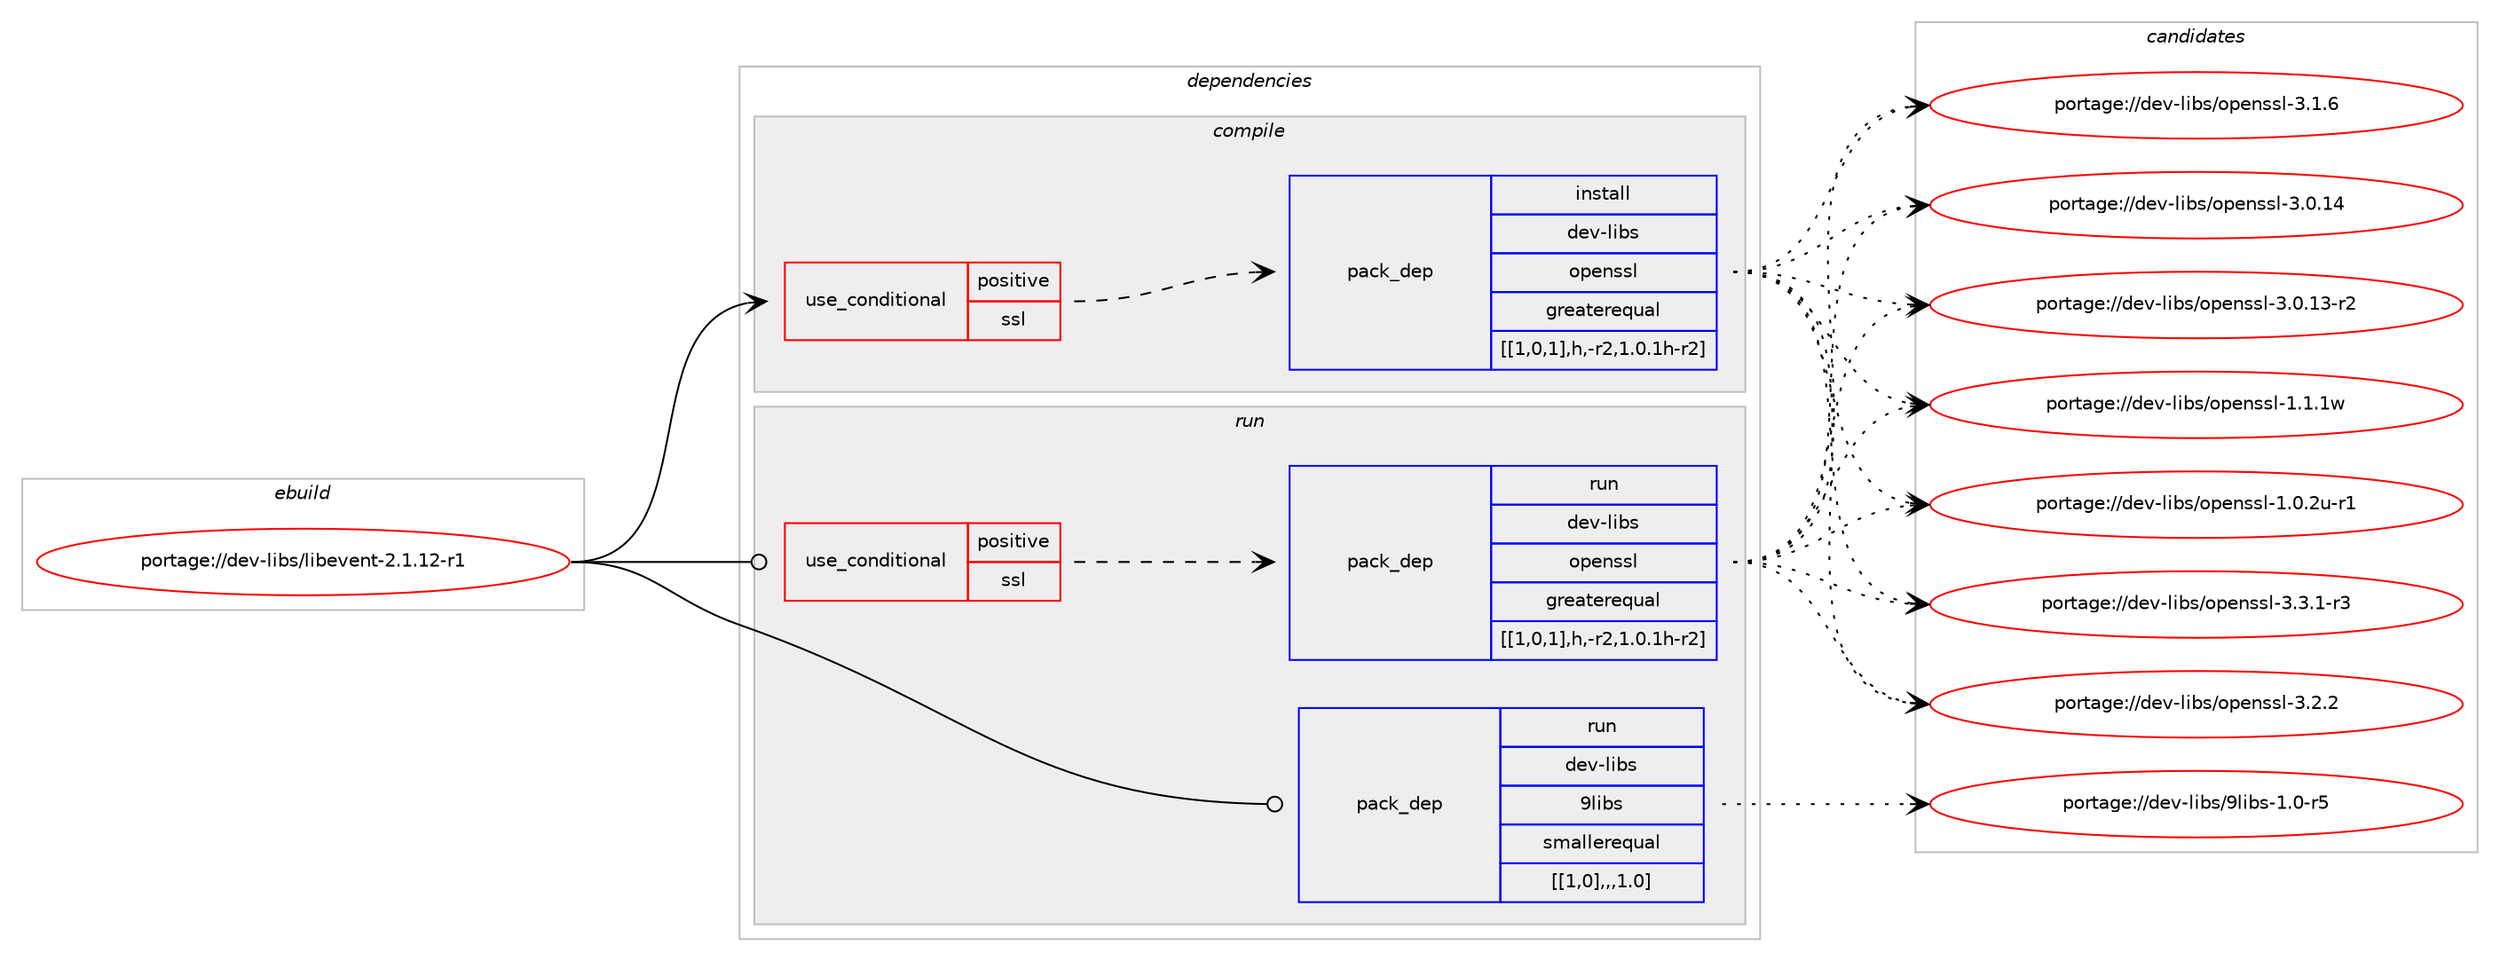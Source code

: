 digraph prolog {

# *************
# Graph options
# *************

newrank=true;
concentrate=true;
compound=true;
graph [rankdir=LR,fontname=Helvetica,fontsize=10,ranksep=1.5];#, ranksep=2.5, nodesep=0.2];
edge  [arrowhead=vee];
node  [fontname=Helvetica,fontsize=10];

# **********
# The ebuild
# **********

subgraph cluster_leftcol {
color=gray;
label=<<i>ebuild</i>>;
id [label="portage://dev-libs/libevent-2.1.12-r1", color=red, width=4, href="../dev-libs/libevent-2.1.12-r1.svg"];
}

# ****************
# The dependencies
# ****************

subgraph cluster_midcol {
color=gray;
label=<<i>dependencies</i>>;
subgraph cluster_compile {
fillcolor="#eeeeee";
style=filled;
label=<<i>compile</i>>;
subgraph cond27154 {
dependency110579 [label=<<TABLE BORDER="0" CELLBORDER="1" CELLSPACING="0" CELLPADDING="4"><TR><TD ROWSPAN="3" CELLPADDING="10">use_conditional</TD></TR><TR><TD>positive</TD></TR><TR><TD>ssl</TD></TR></TABLE>>, shape=none, color=red];
subgraph pack82262 {
dependency110580 [label=<<TABLE BORDER="0" CELLBORDER="1" CELLSPACING="0" CELLPADDING="4" WIDTH="220"><TR><TD ROWSPAN="6" CELLPADDING="30">pack_dep</TD></TR><TR><TD WIDTH="110">install</TD></TR><TR><TD>dev-libs</TD></TR><TR><TD>openssl</TD></TR><TR><TD>greaterequal</TD></TR><TR><TD>[[1,0,1],h,-r2,1.0.1h-r2]</TD></TR></TABLE>>, shape=none, color=blue];
}
dependency110579:e -> dependency110580:w [weight=20,style="dashed",arrowhead="vee"];
}
id:e -> dependency110579:w [weight=20,style="solid",arrowhead="vee"];
}
subgraph cluster_compileandrun {
fillcolor="#eeeeee";
style=filled;
label=<<i>compile and run</i>>;
}
subgraph cluster_run {
fillcolor="#eeeeee";
style=filled;
label=<<i>run</i>>;
subgraph cond27155 {
dependency110581 [label=<<TABLE BORDER="0" CELLBORDER="1" CELLSPACING="0" CELLPADDING="4"><TR><TD ROWSPAN="3" CELLPADDING="10">use_conditional</TD></TR><TR><TD>positive</TD></TR><TR><TD>ssl</TD></TR></TABLE>>, shape=none, color=red];
subgraph pack82263 {
dependency110582 [label=<<TABLE BORDER="0" CELLBORDER="1" CELLSPACING="0" CELLPADDING="4" WIDTH="220"><TR><TD ROWSPAN="6" CELLPADDING="30">pack_dep</TD></TR><TR><TD WIDTH="110">run</TD></TR><TR><TD>dev-libs</TD></TR><TR><TD>openssl</TD></TR><TR><TD>greaterequal</TD></TR><TR><TD>[[1,0,1],h,-r2,1.0.1h-r2]</TD></TR></TABLE>>, shape=none, color=blue];
}
dependency110581:e -> dependency110582:w [weight=20,style="dashed",arrowhead="vee"];
}
id:e -> dependency110581:w [weight=20,style="solid",arrowhead="odot"];
subgraph pack82264 {
dependency110583 [label=<<TABLE BORDER="0" CELLBORDER="1" CELLSPACING="0" CELLPADDING="4" WIDTH="220"><TR><TD ROWSPAN="6" CELLPADDING="30">pack_dep</TD></TR><TR><TD WIDTH="110">run</TD></TR><TR><TD>dev-libs</TD></TR><TR><TD>9libs</TD></TR><TR><TD>smallerequal</TD></TR><TR><TD>[[1,0],,,1.0]</TD></TR></TABLE>>, shape=none, color=blue];
}
id:e -> dependency110583:w [weight=20,style="solid",arrowhead="odot"];
}
}

# **************
# The candidates
# **************

subgraph cluster_choices {
rank=same;
color=gray;
label=<<i>candidates</i>>;

subgraph choice82262 {
color=black;
nodesep=1;
choice1001011184510810598115471111121011101151151084551465146494511451 [label="portage://dev-libs/openssl-3.3.1-r3", color=red, width=4,href="../dev-libs/openssl-3.3.1-r3.svg"];
choice100101118451081059811547111112101110115115108455146504650 [label="portage://dev-libs/openssl-3.2.2", color=red, width=4,href="../dev-libs/openssl-3.2.2.svg"];
choice100101118451081059811547111112101110115115108455146494654 [label="portage://dev-libs/openssl-3.1.6", color=red, width=4,href="../dev-libs/openssl-3.1.6.svg"];
choice10010111845108105981154711111210111011511510845514648464952 [label="portage://dev-libs/openssl-3.0.14", color=red, width=4,href="../dev-libs/openssl-3.0.14.svg"];
choice100101118451081059811547111112101110115115108455146484649514511450 [label="portage://dev-libs/openssl-3.0.13-r2", color=red, width=4,href="../dev-libs/openssl-3.0.13-r2.svg"];
choice100101118451081059811547111112101110115115108454946494649119 [label="portage://dev-libs/openssl-1.1.1w", color=red, width=4,href="../dev-libs/openssl-1.1.1w.svg"];
choice1001011184510810598115471111121011101151151084549464846501174511449 [label="portage://dev-libs/openssl-1.0.2u-r1", color=red, width=4,href="../dev-libs/openssl-1.0.2u-r1.svg"];
dependency110580:e -> choice1001011184510810598115471111121011101151151084551465146494511451:w [style=dotted,weight="100"];
dependency110580:e -> choice100101118451081059811547111112101110115115108455146504650:w [style=dotted,weight="100"];
dependency110580:e -> choice100101118451081059811547111112101110115115108455146494654:w [style=dotted,weight="100"];
dependency110580:e -> choice10010111845108105981154711111210111011511510845514648464952:w [style=dotted,weight="100"];
dependency110580:e -> choice100101118451081059811547111112101110115115108455146484649514511450:w [style=dotted,weight="100"];
dependency110580:e -> choice100101118451081059811547111112101110115115108454946494649119:w [style=dotted,weight="100"];
dependency110580:e -> choice1001011184510810598115471111121011101151151084549464846501174511449:w [style=dotted,weight="100"];
}
subgraph choice82263 {
color=black;
nodesep=1;
choice1001011184510810598115471111121011101151151084551465146494511451 [label="portage://dev-libs/openssl-3.3.1-r3", color=red, width=4,href="../dev-libs/openssl-3.3.1-r3.svg"];
choice100101118451081059811547111112101110115115108455146504650 [label="portage://dev-libs/openssl-3.2.2", color=red, width=4,href="../dev-libs/openssl-3.2.2.svg"];
choice100101118451081059811547111112101110115115108455146494654 [label="portage://dev-libs/openssl-3.1.6", color=red, width=4,href="../dev-libs/openssl-3.1.6.svg"];
choice10010111845108105981154711111210111011511510845514648464952 [label="portage://dev-libs/openssl-3.0.14", color=red, width=4,href="../dev-libs/openssl-3.0.14.svg"];
choice100101118451081059811547111112101110115115108455146484649514511450 [label="portage://dev-libs/openssl-3.0.13-r2", color=red, width=4,href="../dev-libs/openssl-3.0.13-r2.svg"];
choice100101118451081059811547111112101110115115108454946494649119 [label="portage://dev-libs/openssl-1.1.1w", color=red, width=4,href="../dev-libs/openssl-1.1.1w.svg"];
choice1001011184510810598115471111121011101151151084549464846501174511449 [label="portage://dev-libs/openssl-1.0.2u-r1", color=red, width=4,href="../dev-libs/openssl-1.0.2u-r1.svg"];
dependency110582:e -> choice1001011184510810598115471111121011101151151084551465146494511451:w [style=dotted,weight="100"];
dependency110582:e -> choice100101118451081059811547111112101110115115108455146504650:w [style=dotted,weight="100"];
dependency110582:e -> choice100101118451081059811547111112101110115115108455146494654:w [style=dotted,weight="100"];
dependency110582:e -> choice10010111845108105981154711111210111011511510845514648464952:w [style=dotted,weight="100"];
dependency110582:e -> choice100101118451081059811547111112101110115115108455146484649514511450:w [style=dotted,weight="100"];
dependency110582:e -> choice100101118451081059811547111112101110115115108454946494649119:w [style=dotted,weight="100"];
dependency110582:e -> choice1001011184510810598115471111121011101151151084549464846501174511449:w [style=dotted,weight="100"];
}
subgraph choice82264 {
color=black;
nodesep=1;
choice1001011184510810598115475710810598115454946484511453 [label="portage://dev-libs/9libs-1.0-r5", color=red, width=4,href="../dev-libs/9libs-1.0-r5.svg"];
dependency110583:e -> choice1001011184510810598115475710810598115454946484511453:w [style=dotted,weight="100"];
}
}

}
